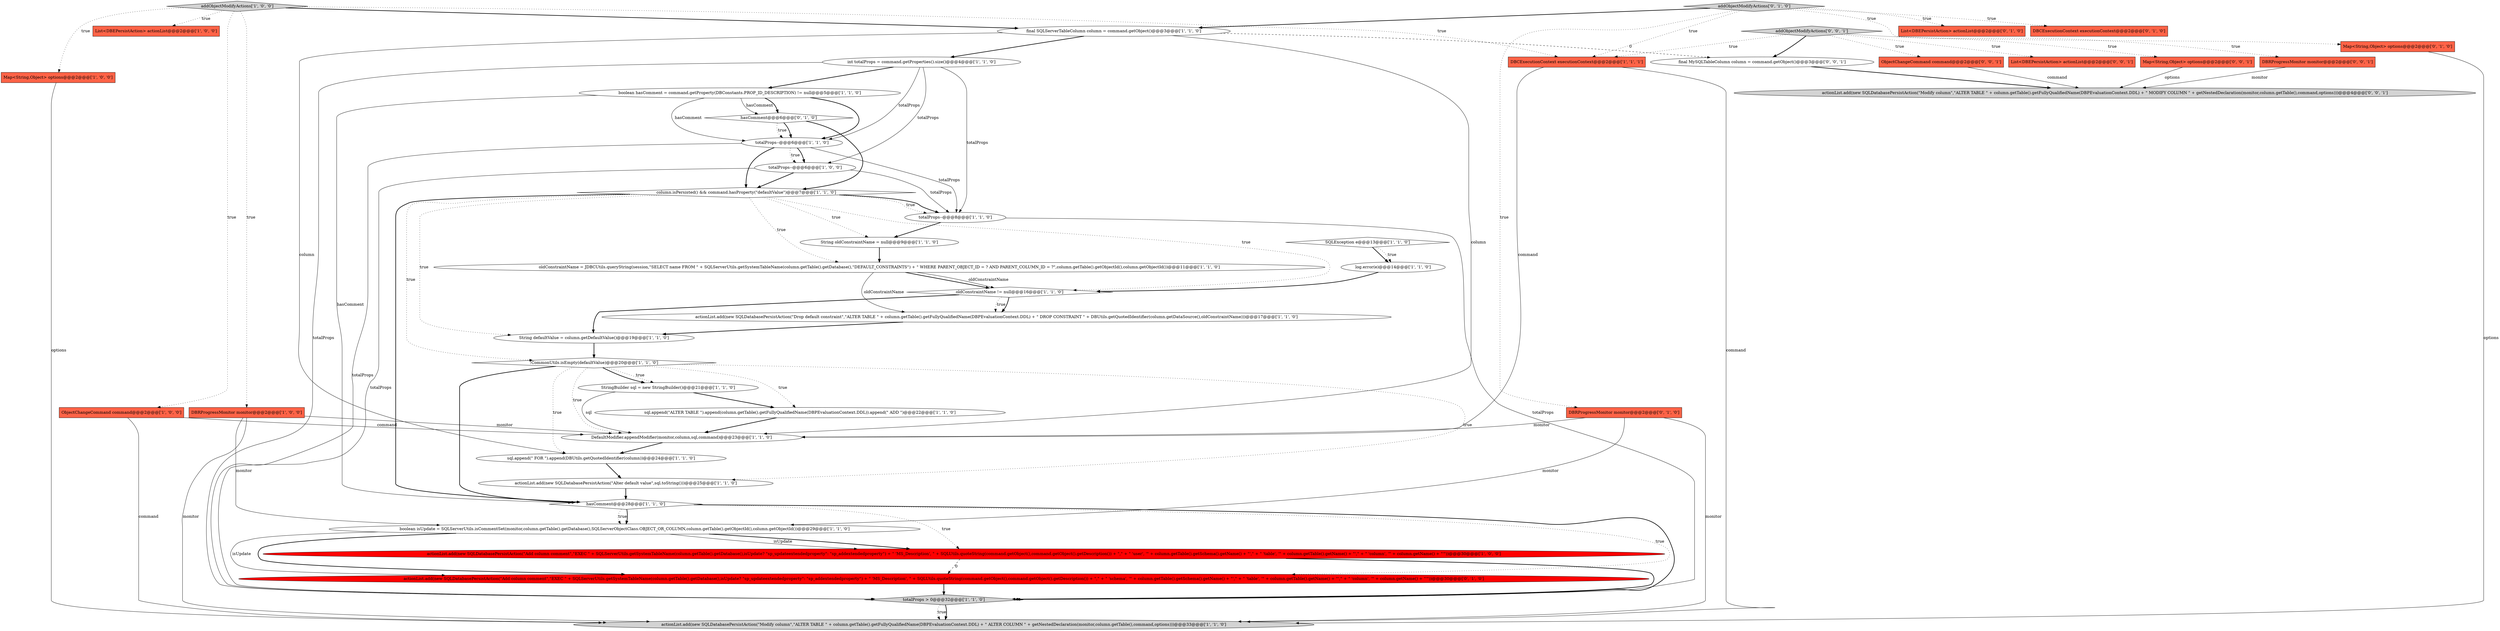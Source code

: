 digraph {
37 [style = filled, label = "actionList.add(new SQLDatabasePersistAction(\"Add column comment\",\"EXEC \" + SQLServerUtils.getSystemTableName(column.getTable().getDatabase(),isUpdate? \"sp_updateextendedproperty\": \"sp_addextendedproperty\") + \" 'MS_Description', \" + SQLUtils.quoteString(command.getObject(),command.getObject().getDescription()) + \",\" + \" 'schema', '\" + column.getTable().getSchema().getName() + \"',\" + \" 'table', '\" + column.getTable().getName() + \"',\" + \" 'column', '\" + column.getName() + \"'\"))@@@30@@@['0', '1', '0']", fillcolor = red, shape = ellipse image = "AAA1AAABBB2BBB"];
40 [style = filled, label = "List<DBEPersistAction> actionList@@@2@@@['0', '0', '1']", fillcolor = tomato, shape = box image = "AAA0AAABBB3BBB"];
3 [style = filled, label = "boolean isUpdate = SQLServerUtils.isCommentSet(monitor,column.getTable().getDatabase(),SQLServerObjectClass.OBJECT_OR_COLUMN,column.getTable().getObjectId(),column.getObjectId())@@@29@@@['1', '1', '0']", fillcolor = white, shape = ellipse image = "AAA0AAABBB1BBB"];
21 [style = filled, label = "totalProps > 0@@@32@@@['1', '1', '0']", fillcolor = lightgray, shape = diamond image = "AAA0AAABBB1BBB"];
8 [style = filled, label = "oldConstraintName != null@@@16@@@['1', '1', '0']", fillcolor = white, shape = diamond image = "AAA0AAABBB1BBB"];
18 [style = filled, label = "!CommonUtils.isEmpty(defaultValue)@@@20@@@['1', '1', '0']", fillcolor = white, shape = diamond image = "AAA0AAABBB1BBB"];
34 [style = filled, label = "addObjectModifyActions['0', '1', '0']", fillcolor = lightgray, shape = diamond image = "AAA0AAABBB2BBB"];
7 [style = filled, label = "totalProps--@@@8@@@['1', '1', '0']", fillcolor = white, shape = ellipse image = "AAA0AAABBB1BBB"];
1 [style = filled, label = "List<DBEPersistAction> actionList@@@2@@@['1', '0', '0']", fillcolor = tomato, shape = box image = "AAA0AAABBB1BBB"];
29 [style = filled, label = "DBCExecutionContext executionContext@@@2@@@['1', '1', '1']", fillcolor = tomato, shape = box image = "AAA0AAABBB1BBB"];
20 [style = filled, label = "ObjectChangeCommand command@@@2@@@['1', '0', '0']", fillcolor = tomato, shape = box image = "AAA0AAABBB1BBB"];
30 [style = filled, label = "addObjectModifyActions['1', '0', '0']", fillcolor = lightgray, shape = diamond image = "AAA0AAABBB1BBB"];
32 [style = filled, label = "List<DBEPersistAction> actionList@@@2@@@['0', '1', '0']", fillcolor = tomato, shape = box image = "AAA0AAABBB2BBB"];
23 [style = filled, label = "log.error(e)@@@14@@@['1', '1', '0']", fillcolor = white, shape = ellipse image = "AAA0AAABBB1BBB"];
10 [style = filled, label = "boolean hasComment = command.getProperty(DBConstants.PROP_ID_DESCRIPTION) != null@@@5@@@['1', '1', '0']", fillcolor = white, shape = ellipse image = "AAA0AAABBB1BBB"];
6 [style = filled, label = "String defaultValue = column.getDefaultValue()@@@19@@@['1', '1', '0']", fillcolor = white, shape = ellipse image = "AAA0AAABBB1BBB"];
44 [style = filled, label = "DBRProgressMonitor monitor@@@2@@@['0', '0', '1']", fillcolor = tomato, shape = box image = "AAA0AAABBB3BBB"];
11 [style = filled, label = "String oldConstraintName = null@@@9@@@['1', '1', '0']", fillcolor = white, shape = ellipse image = "AAA0AAABBB1BBB"];
25 [style = filled, label = "totalProps--@@@6@@@['1', '1', '0']", fillcolor = white, shape = ellipse image = "AAA0AAABBB1BBB"];
38 [style = filled, label = "final MySQLTableColumn column = command.getObject()@@@3@@@['0', '0', '1']", fillcolor = white, shape = ellipse image = "AAA0AAABBB3BBB"];
35 [style = filled, label = "DBCExecutionContext executionContext@@@2@@@['0', '1', '0']", fillcolor = tomato, shape = box image = "AAA0AAABBB2BBB"];
43 [style = filled, label = "ObjectChangeCommand command@@@2@@@['0', '0', '1']", fillcolor = tomato, shape = box image = "AAA0AAABBB3BBB"];
26 [style = filled, label = "actionList.add(new SQLDatabasePersistAction(\"Drop default constraint\",\"ALTER TABLE \" + column.getTable().getFullyQualifiedName(DBPEvaluationContext.DDL) + \" DROP CONSTRAINT \" + DBUtils.getQuotedIdentifier(column.getDataSource(),oldConstraintName)))@@@17@@@['1', '1', '0']", fillcolor = white, shape = ellipse image = "AAA0AAABBB1BBB"];
22 [style = filled, label = "int totalProps = command.getProperties().size()@@@4@@@['1', '1', '0']", fillcolor = white, shape = ellipse image = "AAA0AAABBB1BBB"];
42 [style = filled, label = "addObjectModifyActions['0', '0', '1']", fillcolor = lightgray, shape = diamond image = "AAA0AAABBB3BBB"];
0 [style = filled, label = "hasComment@@@28@@@['1', '1', '0']", fillcolor = white, shape = diamond image = "AAA0AAABBB1BBB"];
27 [style = filled, label = "DBRProgressMonitor monitor@@@2@@@['1', '0', '0']", fillcolor = tomato, shape = box image = "AAA0AAABBB1BBB"];
39 [style = filled, label = "actionList.add(new SQLDatabasePersistAction(\"Modify column\",\"ALTER TABLE \" + column.getTable().getFullyQualifiedName(DBPEvaluationContext.DDL) + \" MODIFY COLUMN \" + getNestedDeclaration(monitor,column.getTable(),command,options)))@@@4@@@['0', '0', '1']", fillcolor = lightgray, shape = ellipse image = "AAA0AAABBB3BBB"];
4 [style = filled, label = "actionList.add(new SQLDatabasePersistAction(\"Alter default value\",sql.toString()))@@@25@@@['1', '1', '0']", fillcolor = white, shape = ellipse image = "AAA0AAABBB1BBB"];
14 [style = filled, label = "DefaultModifier.appendModifier(monitor,column,sql,command)@@@23@@@['1', '1', '0']", fillcolor = white, shape = ellipse image = "AAA0AAABBB1BBB"];
28 [style = filled, label = "column.isPersisted() && command.hasProperty(\"defaultValue\")@@@7@@@['1', '1', '0']", fillcolor = white, shape = diamond image = "AAA0AAABBB1BBB"];
5 [style = filled, label = "oldConstraintName = JDBCUtils.queryString(session,\"SELECT name FROM \" + SQLServerUtils.getSystemTableName(column.getTable().getDatabase(),\"DEFAULT_CONSTRAINTS\") + \" WHERE PARENT_OBJECT_ID = ? AND PARENT_COLUMN_ID = ?\",column.getTable().getObjectId(),column.getObjectId())@@@11@@@['1', '1', '0']", fillcolor = white, shape = ellipse image = "AAA0AAABBB1BBB"];
19 [style = filled, label = "sql.append(\" FOR \").append(DBUtils.getQuotedIdentifier(column))@@@24@@@['1', '1', '0']", fillcolor = white, shape = ellipse image = "AAA0AAABBB1BBB"];
41 [style = filled, label = "Map<String,Object> options@@@2@@@['0', '0', '1']", fillcolor = tomato, shape = box image = "AAA0AAABBB3BBB"];
2 [style = filled, label = "final SQLServerTableColumn column = command.getObject()@@@3@@@['1', '1', '0']", fillcolor = white, shape = ellipse image = "AAA0AAABBB1BBB"];
9 [style = filled, label = "actionList.add(new SQLDatabasePersistAction(\"Add column comment\",\"EXEC \" + SQLServerUtils.getSystemTableName(column.getTable().getDatabase(),isUpdate? \"sp_updateextendedproperty\": \"sp_addextendedproperty\") + \" 'MS_Description', \" + SQLUtils.quoteString(command.getObject(),command.getObject().getDescription()) + \",\" + \" 'user', '\" + column.getTable().getSchema().getName() + \"',\" + \" 'table', '\" + column.getTable().getName() + \"',\" + \" 'column', '\" + column.getName() + \"'\"))@@@30@@@['1', '0', '0']", fillcolor = red, shape = ellipse image = "AAA1AAABBB1BBB"];
12 [style = filled, label = "actionList.add(new SQLDatabasePersistAction(\"Modify column\",\"ALTER TABLE \" + column.getTable().getFullyQualifiedName(DBPEvaluationContext.DDL) + \" ALTER COLUMN \" + getNestedDeclaration(monitor,column.getTable(),command,options)))@@@33@@@['1', '1', '0']", fillcolor = lightgray, shape = ellipse image = "AAA0AAABBB1BBB"];
13 [style = filled, label = "StringBuilder sql = new StringBuilder()@@@21@@@['1', '1', '0']", fillcolor = white, shape = ellipse image = "AAA0AAABBB1BBB"];
33 [style = filled, label = "hasComment@@@6@@@['0', '1', '0']", fillcolor = white, shape = diamond image = "AAA0AAABBB2BBB"];
17 [style = filled, label = "totalProps--@@@6@@@['1', '0', '0']", fillcolor = white, shape = ellipse image = "AAA0AAABBB1BBB"];
15 [style = filled, label = "sql.append(\"ALTER TABLE \").append(column.getTable().getFullyQualifiedName(DBPEvaluationContext.DDL)).append(\" ADD \")@@@22@@@['1', '1', '0']", fillcolor = white, shape = ellipse image = "AAA0AAABBB1BBB"];
36 [style = filled, label = "Map<String,Object> options@@@2@@@['0', '1', '0']", fillcolor = tomato, shape = box image = "AAA0AAABBB2BBB"];
16 [style = filled, label = "SQLException e@@@13@@@['1', '1', '0']", fillcolor = white, shape = diamond image = "AAA0AAABBB1BBB"];
24 [style = filled, label = "Map<String,Object> options@@@2@@@['1', '0', '0']", fillcolor = tomato, shape = box image = "AAA0AAABBB1BBB"];
31 [style = filled, label = "DBRProgressMonitor monitor@@@2@@@['0', '1', '0']", fillcolor = tomato, shape = box image = "AAA0AAABBB2BBB"];
28->11 [style = dotted, label="true"];
7->21 [style = solid, label="totalProps"];
21->12 [style = dotted, label="true"];
5->26 [style = solid, label="oldConstraintName"];
18->15 [style = dotted, label="true"];
34->29 [style = dotted, label="true"];
8->6 [style = bold, label=""];
38->39 [style = bold, label=""];
28->6 [style = dotted, label="true"];
28->0 [style = bold, label=""];
34->2 [style = bold, label=""];
33->25 [style = bold, label=""];
20->14 [style = solid, label="command"];
28->18 [style = dotted, label="true"];
28->7 [style = dotted, label="true"];
9->21 [style = bold, label=""];
31->3 [style = solid, label="monitor"];
27->14 [style = solid, label="monitor"];
0->3 [style = dotted, label="true"];
18->0 [style = bold, label=""];
18->13 [style = dotted, label="true"];
0->3 [style = bold, label=""];
25->28 [style = bold, label=""];
7->11 [style = bold, label=""];
28->8 [style = dotted, label="true"];
33->28 [style = bold, label=""];
31->14 [style = solid, label="monitor"];
20->12 [style = solid, label="command"];
37->21 [style = bold, label=""];
0->21 [style = bold, label=""];
2->19 [style = solid, label="column"];
23->8 [style = bold, label=""];
26->6 [style = bold, label=""];
22->7 [style = solid, label="totalProps"];
13->14 [style = solid, label="sql"];
4->0 [style = bold, label=""];
9->37 [style = dashed, label="0"];
30->29 [style = dotted, label="true"];
3->9 [style = solid, label="isUpdate"];
34->31 [style = dotted, label="true"];
43->39 [style = solid, label="command"];
10->25 [style = bold, label=""];
42->43 [style = dotted, label="true"];
0->37 [style = dotted, label="true"];
13->15 [style = bold, label=""];
31->12 [style = solid, label="monitor"];
42->38 [style = bold, label=""];
29->12 [style = solid, label="command"];
3->37 [style = solid, label="isUpdate"];
3->37 [style = bold, label=""];
15->14 [style = bold, label=""];
42->44 [style = dotted, label="true"];
6->18 [style = bold, label=""];
34->36 [style = dotted, label="true"];
18->19 [style = dotted, label="true"];
22->25 [style = solid, label="totalProps"];
27->12 [style = solid, label="monitor"];
14->19 [style = bold, label=""];
16->23 [style = bold, label=""];
41->39 [style = solid, label="options"];
42->40 [style = dotted, label="true"];
25->17 [style = bold, label=""];
10->33 [style = solid, label="hasComment"];
27->3 [style = solid, label="monitor"];
21->12 [style = bold, label=""];
42->41 [style = dotted, label="true"];
3->9 [style = bold, label=""];
11->5 [style = bold, label=""];
33->25 [style = dotted, label="true"];
17->7 [style = solid, label="totalProps"];
34->35 [style = dotted, label="true"];
30->20 [style = dotted, label="true"];
24->12 [style = solid, label="options"];
22->10 [style = bold, label=""];
22->17 [style = solid, label="totalProps"];
10->33 [style = bold, label=""];
0->9 [style = dotted, label="true"];
42->29 [style = dotted, label="true"];
25->21 [style = solid, label="totalProps"];
34->32 [style = dotted, label="true"];
36->12 [style = solid, label="options"];
5->8 [style = bold, label=""];
8->26 [style = dotted, label="true"];
30->1 [style = dotted, label="true"];
17->21 [style = solid, label="totalProps"];
30->24 [style = dotted, label="true"];
30->27 [style = dotted, label="true"];
28->7 [style = bold, label=""];
25->7 [style = solid, label="totalProps"];
22->21 [style = solid, label="totalProps"];
10->0 [style = solid, label="hasComment"];
2->38 [style = dashed, label="0"];
16->23 [style = dotted, label="true"];
18->14 [style = dotted, label="true"];
5->8 [style = solid, label="oldConstraintName"];
10->25 [style = solid, label="hasComment"];
28->5 [style = dotted, label="true"];
44->39 [style = solid, label="monitor"];
17->28 [style = bold, label=""];
25->17 [style = dotted, label="true"];
29->14 [style = solid, label="command"];
18->13 [style = bold, label=""];
2->14 [style = solid, label="column"];
19->4 [style = bold, label=""];
18->4 [style = dotted, label="true"];
30->2 [style = bold, label=""];
2->22 [style = bold, label=""];
8->26 [style = bold, label=""];
}
